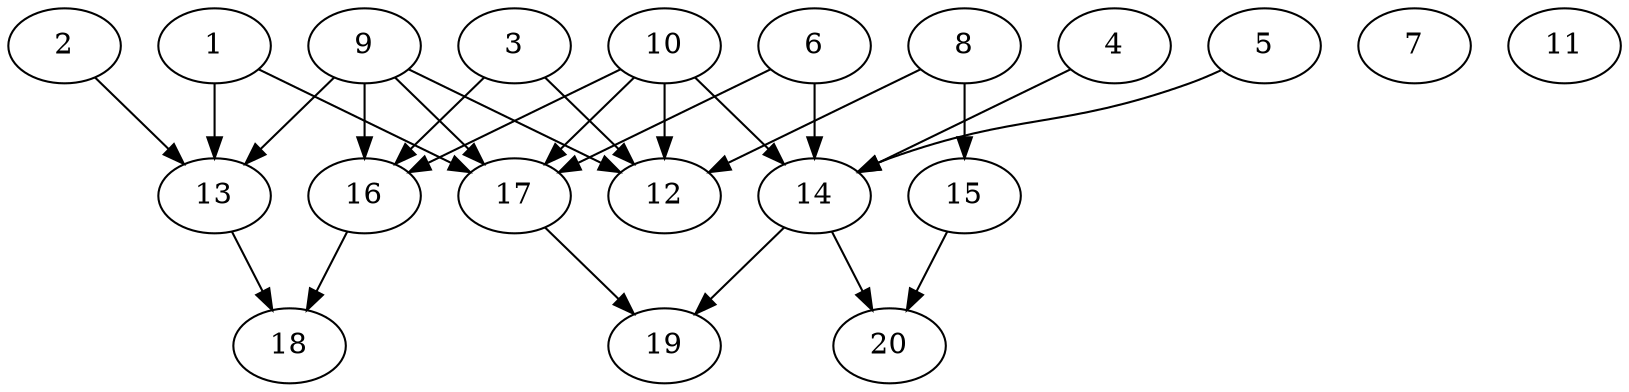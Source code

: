 // DAG automatically generated by daggen at Sat Jul 27 15:39:05 2019
// ./daggen --dot -n 20 --ccr 0.4 --fat 0.8 --regular 0.5 --density 0.4 --mindata 5242880 --maxdata 52428800 
digraph G {
  1 [size="26355200", alpha="0.05", expect_size="10542080"] 
  1 -> 13 [size ="10542080"]
  1 -> 17 [size ="10542080"]
  2 [size="89295360", alpha="0.03", expect_size="35718144"] 
  2 -> 13 [size ="35718144"]
  3 [size="74641920", alpha="0.10", expect_size="29856768"] 
  3 -> 12 [size ="29856768"]
  3 -> 16 [size ="29856768"]
  4 [size="22174720", alpha="0.06", expect_size="8869888"] 
  4 -> 14 [size ="8869888"]
  5 [size="103354880", alpha="0.15", expect_size="41341952"] 
  5 -> 14 [size ="41341952"]
  6 [size="99566080", alpha="0.15", expect_size="39826432"] 
  6 -> 14 [size ="39826432"]
  6 -> 17 [size ="39826432"]
  7 [size="104832000", alpha="0.15", expect_size="41932800"] 
  8 [size="34803200", alpha="0.06", expect_size="13921280"] 
  8 -> 12 [size ="13921280"]
  8 -> 15 [size ="13921280"]
  9 [size="21411840", alpha="0.04", expect_size="8564736"] 
  9 -> 12 [size ="8564736"]
  9 -> 13 [size ="8564736"]
  9 -> 16 [size ="8564736"]
  9 -> 17 [size ="8564736"]
  10 [size="33835520", alpha="0.07", expect_size="13534208"] 
  10 -> 12 [size ="13534208"]
  10 -> 14 [size ="13534208"]
  10 -> 16 [size ="13534208"]
  10 -> 17 [size ="13534208"]
  11 [size="87416320", alpha="0.19", expect_size="34966528"] 
  12 [size="115630080", alpha="0.08", expect_size="46252032"] 
  13 [size="14694400", alpha="0.20", expect_size="5877760"] 
  13 -> 18 [size ="5877760"]
  14 [size="71009280", alpha="0.12", expect_size="28403712"] 
  14 -> 19 [size ="28403712"]
  14 -> 20 [size ="28403712"]
  15 [size="108992000", alpha="0.19", expect_size="43596800"] 
  15 -> 20 [size ="43596800"]
  16 [size="76861440", alpha="0.16", expect_size="30744576"] 
  16 -> 18 [size ="30744576"]
  17 [size="45527040", alpha="0.19", expect_size="18210816"] 
  17 -> 19 [size ="18210816"]
  18 [size="17177600", alpha="0.14", expect_size="6871040"] 
  19 [size="55477760", alpha="0.04", expect_size="22191104"] 
  20 [size="77370880", alpha="0.08", expect_size="30948352"] 
}
